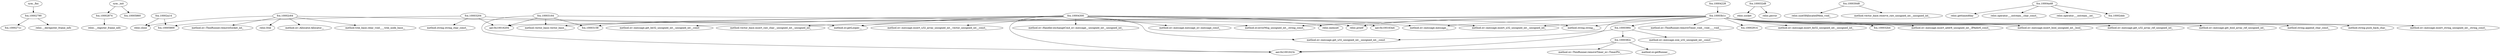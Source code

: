 digraph code {
  "0x100058c8" [label="sym._fini"];
  "0x100058c8" -> "0x10002790";
  "0x10002790" [label="fcn.10002790"];
  "0x10002790" [label="fcn.10002790"];
  "0x10002790" -> "0x1000271c";
  "0x1000271c" [label="fcn.1000271c"];
  "0x10002790" -> "0x100163ac";
  "0x100163ac" [label="reloc.__deregister_frame_info"];
  "0x10002420" [label="sym._init"];
  "0x10002420" -> "0x10002874";
  "0x10002874" [label="fcn.10002874"];
  "0x10002420" -> "0x10005860";
  "0x10005860" [label="fcn.10005860"];
  "0x10002874" [label="fcn.10002874"];
  "0x10002874" -> "0x1001625c";
  "0x1001625c" [label="reloc.__register_frame_info"];
  "0x10002a14" [label="fcn.10002a14"];
  "0x10002a14" -> "0x10005800";
  "0x10005800" [label="fcn.10005800"];
  "0x10002a14" -> "0x10016354";
  "0x10016354" [label="reloc.close"];
  "0x10002c64" [label="fcn.10002c64"];
  "0x10002c64" -> "0x10016344";
  "0x10016344" [label="method.nv.getLooper__"];
  "0x10002c64" -> "0x10016394";
  "0x10016394" [label="method.nv::ThinRunner.removeSocket_int_"];
  "0x10002c64" -> "0x10016354";
  "0x10016354" [label="reloc.close"];
  "0x10002c64" -> "0x100164a4";
  "0x100164a4" [label="reloc.free"];
  "0x10002c64" -> "0x1001630c";
  "0x1001630c" [label="method.nv::Allocator.Allocator__"];
  "0x10002c64" -> "0x10016404";
  "0x10016404" [label="method.tree_base.clear_void____tree_node_base__"];
  "0x10003164" [label="fcn.10003164"];
  "0x10003164" -> "0x100162c4";
  "0x100162c4" [label="reloc.printf"];
  "0x10003164" -> "0x10003158";
  "0x10003158" [label="fcn.10003158"];
  "0x10003164" -> "0x1001653c";
  "0x1001653c" [label="method.vector_base.vector_base__"];
  "0x10003164" -> "0x10016204";
  "0x10016204" [label="aav.0x10016204"];
  "0x10003164" -> "0x1001623c";
  "0x1001623c" [label="aav.0x1001623c"];
  "0x100032d8" [label="fcn.100032d8"];
  "0x100032d8" -> "0x1001634c";
  "0x1001634c" [label="reloc.socket"];
  "0x100032d8" -> "0x10016284";
  "0x10016284" [label="reloc.perror"];
  "0x1000382c" [label="fcn.1000382c"];
  "0x1000382c" -> "0x100164e4";
  "0x100164e4" [label="method.nv.getRunner__"];
  "0x1000382c" -> "0x10016434";
  "0x10016434" [label="method.nv::ThinRunner.removeTimer_nv::TimerPtr_"];
  "0x1000382c" -> "0x1001623c";
  "0x1001623c" [label="aav.0x1001623c"];
  "0x1000390c" [label="fcn.1000390c"];
  "0x1000390c" -> "0x100164f4";
  "0x100164f4" [label="method.nv::message.get_u32_unsigned_int__unsigned_int__const"];
  "0x1000390c" -> "0x1000382c";
  "0x1000382c" [label="fcn.1000382c"];
  "0x1000390c" -> "0x10016234";
  "0x10016234" [label="method.nv::message.size_u32_unsigned_int__const"];
  "0x100030d8" [label="fcn.100030d8"];
  "0x100030d8" -> "0x1001652c";
  "0x1001652c" [label="reloc.sizeOfAllocatedMem_void_"];
  "0x100030d8" -> "0x10016444";
  "0x10016444" [label="method.vector_base.reserve_raw_unsigned_int__unsigned_int_"];
  "0x10003b1c" [label="fcn.10003b1c"];
  "0x10003b1c" -> "0x10016344";
  "0x10016344" [label="method.nv.getLooper__"];
  "0x10003b1c" -> "0x100164cc";
  "0x100164cc" [label="method.nv::ThinRunner.removeTimer_void__void____void__"];
  "0x10003b1c" -> "0x1001637c";
  "0x1001637c" [label="method.string.string__"];
  "0x10003b1c" -> "0x10016484";
  "0x10016484" [label="method.nv.errorMsg_unsigned_int__string_const_"];
  "0x10003b1c" -> "0x10016204";
  "0x10016204" [label="aav.0x10016204"];
  "0x10003b1c" -> "0x1000390c";
  "0x1000390c" [label="fcn.1000390c"];
  "0x10003b1c" -> "0x1001623c";
  "0x1001623c" [label="aav.0x1001623c"];
  "0x10003b1c" -> "0x10002914";
  "0x10002914" [label="fcn.10002914"];
  "0x10003b1c" -> "0x1001651c";
  "0x1001651c" [label="method.nv::message.message__"];
  "0x10003b1c" -> "0x1001638c";
  "0x1001638c" [label="method.nv::message.insert_be32_unsigned_int__unsigned_int_"];
  "0x10003b1c" -> "0x100032b4";
  "0x100032b4" [label="fcn.100032b4"];
  "0x10003b1c" -> "0x100162cc";
  "0x100162cc" [label="method.nv::message.insert_addr6_unsigned_int__IPAddr6_const_"];
  "0x10003b1c" -> "0x1001646c";
  "0x1001646c" [label="method.nv::message.insert_bool_unsigned_int__bool_"];
  "0x10003b1c" -> "0x100163d4";
  "0x100163d4" [label="method.nv::message.insert_u32_unsigned_int__unsigned_int_"];
  "0x10003b1c" -> "0x100162c4";
  "0x100162c4" [label="reloc.printf"];
  "0x10003b1c" -> "0x10016524";
  "0x10016524" [label="method.nv::message.get_u32_array_ref_unsigned_int_"];
  "0x10003b1c" -> "0x1001626c";
  "0x1001626c" [label="method.nv::message.get_bool_array_ref_unsigned_int_"];
  "0x10003b1c" -> "0x100161ac";
  "0x100161ac" [label="method.string.append_char_const_"];
  "0x10003b1c" -> "0x1001649c";
  "0x1001649c" [label="method.string.push_back_char_"];
  "0x10003b1c" -> "0x100164ac";
  "0x100164ac" [label="method.nv::message.insert_string_unsigned_int__string_const_"];
  "0x10004228" [label="fcn.10004228"];
  "0x10004228" -> "0x10003b1c";
  "0x10003b1c" [label="fcn.10003b1c"];
  "0x10004300" [label="fcn.10004300"];
  "0x10004300" -> "0x10016334";
  "0x10016334" [label="method.nv::message.message_nv::message_const_"];
  "0x10004300" -> "0x100161ec";
  "0x100161ec" [label="reloc.memset"];
  "0x10004300" -> "0x1001637c";
  "0x1001637c" [label="method.string.string__"];
  "0x10004300" -> "0x100163a4";
  "0x100163a4" [label="aav.0x100163a4"];
  "0x10004300" -> "0x10016534";
  "0x10016534" [label="method.nv::message.get_be32_unsigned_int__unsigned_int__const"];
  "0x10004300" -> "0x100164f4";
  "0x100164f4" [label="method.nv::message.get_u32_unsigned_int__unsigned_int__const"];
  "0x10004300" -> "0x1001651c";
  "0x1001651c" [label="method.nv::message.message__"];
  "0x10004300" -> "0x1001628c";
  "0x1001628c" [label="method.vector_base.insert_raw_char__unsigned_int__unsigned_int_"];
  "0x10004300" -> "0x100164c4";
  "0x100164c4" [label="method.nv::message.insert_u32_array_unsigned_int__vector_unsigned_int__const_"];
  "0x10004300" -> "0x10003158";
  "0x10003158" [label="fcn.10003158"];
  "0x10004300" -> "0x1001653c";
  "0x1001653c" [label="method.vector_base.vector_base__"];
  "0x10004300" -> "0x100163d4";
  "0x100163d4" [label="method.nv::message.insert_u32_unsigned_int__unsigned_int_"];
  "0x10004300" -> "0x10016344";
  "0x10016344" [label="method.nv.getLooper__"];
  "0x10004300" -> "0x10016224";
  "0x10016224" [label="method.nv::Handler.exchangeCmd_nv::message__unsigned_int__unsigned_int_"];
  "0x10004300" -> "0x1001623c";
  "0x1001623c" [label="aav.0x1001623c"];
  "0x10003204" [label="fcn.10003204"];
  "0x10003204" -> "0x10005800";
  "0x10005800" [label="fcn.10005800"];
  "0x10003204" -> "0x1001635c";
  "0x1001635c" [label="method.string.string_char_const_"];
  "0x10003204" -> "0x10016484";
  "0x10016484" [label="method.nv.errorMsg_unsigned_int__string_const_"];
  "0x10003204" -> "0x10016204";
  "0x10016204" [label="aav.0x10016204"];
  "0x10004a48" [label="fcn.10004a48"];
  "0x10004a48" -> "0x100161a4";
  "0x100161a4" [label="reloc.gettimeofday"];
  "0x10004a48" -> "0x100163b4";
  "0x100163b4" [label="reloc.operator___ostream__char_const_"];
  "0x10004a48" -> "0x100163ec";
  "0x100163ec" [label="reloc.operator___ostream__int_"];
  "0x10004a48" -> "0x10002ddc";
  "0x10002ddc" [label="fcn.10002ddc"];
}